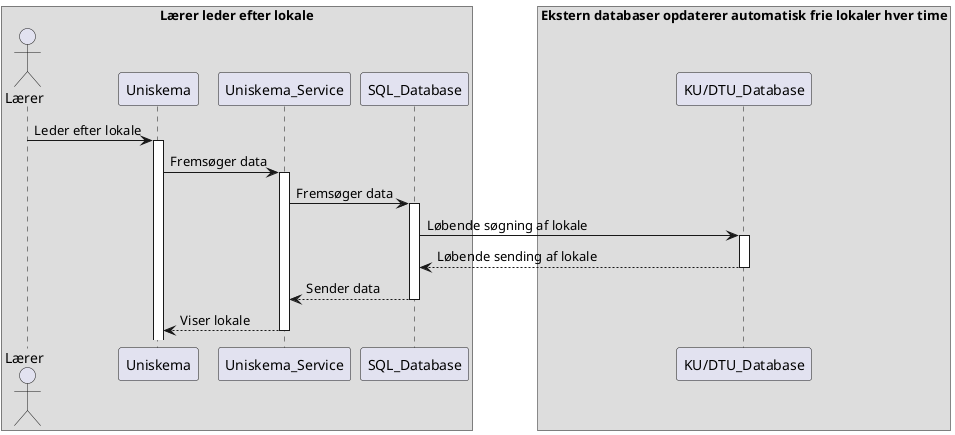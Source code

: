 @startuml

box "Lærer leder efter lokale"
Actor Lærer
Lærer -> Uniskema: Leder efter lokale
Activate Uniskema
Uniskema -> Uniskema_Service: Fremsøger data
Activate Uniskema_Service
Uniskema_Service -> SQL_Database: Fremsøger data
Activate SQL_Database
end box
box "Ekstern databaser opdaterer automatisk frie lokaler hver time"
SQL_Database -> "KU/DTU_Database": Løbende søgning af lokale
Activate "KU/DTU_Database"
Return Løbende sending af lokale
Return Sender data
Return Viser lokale
end box
@enduml